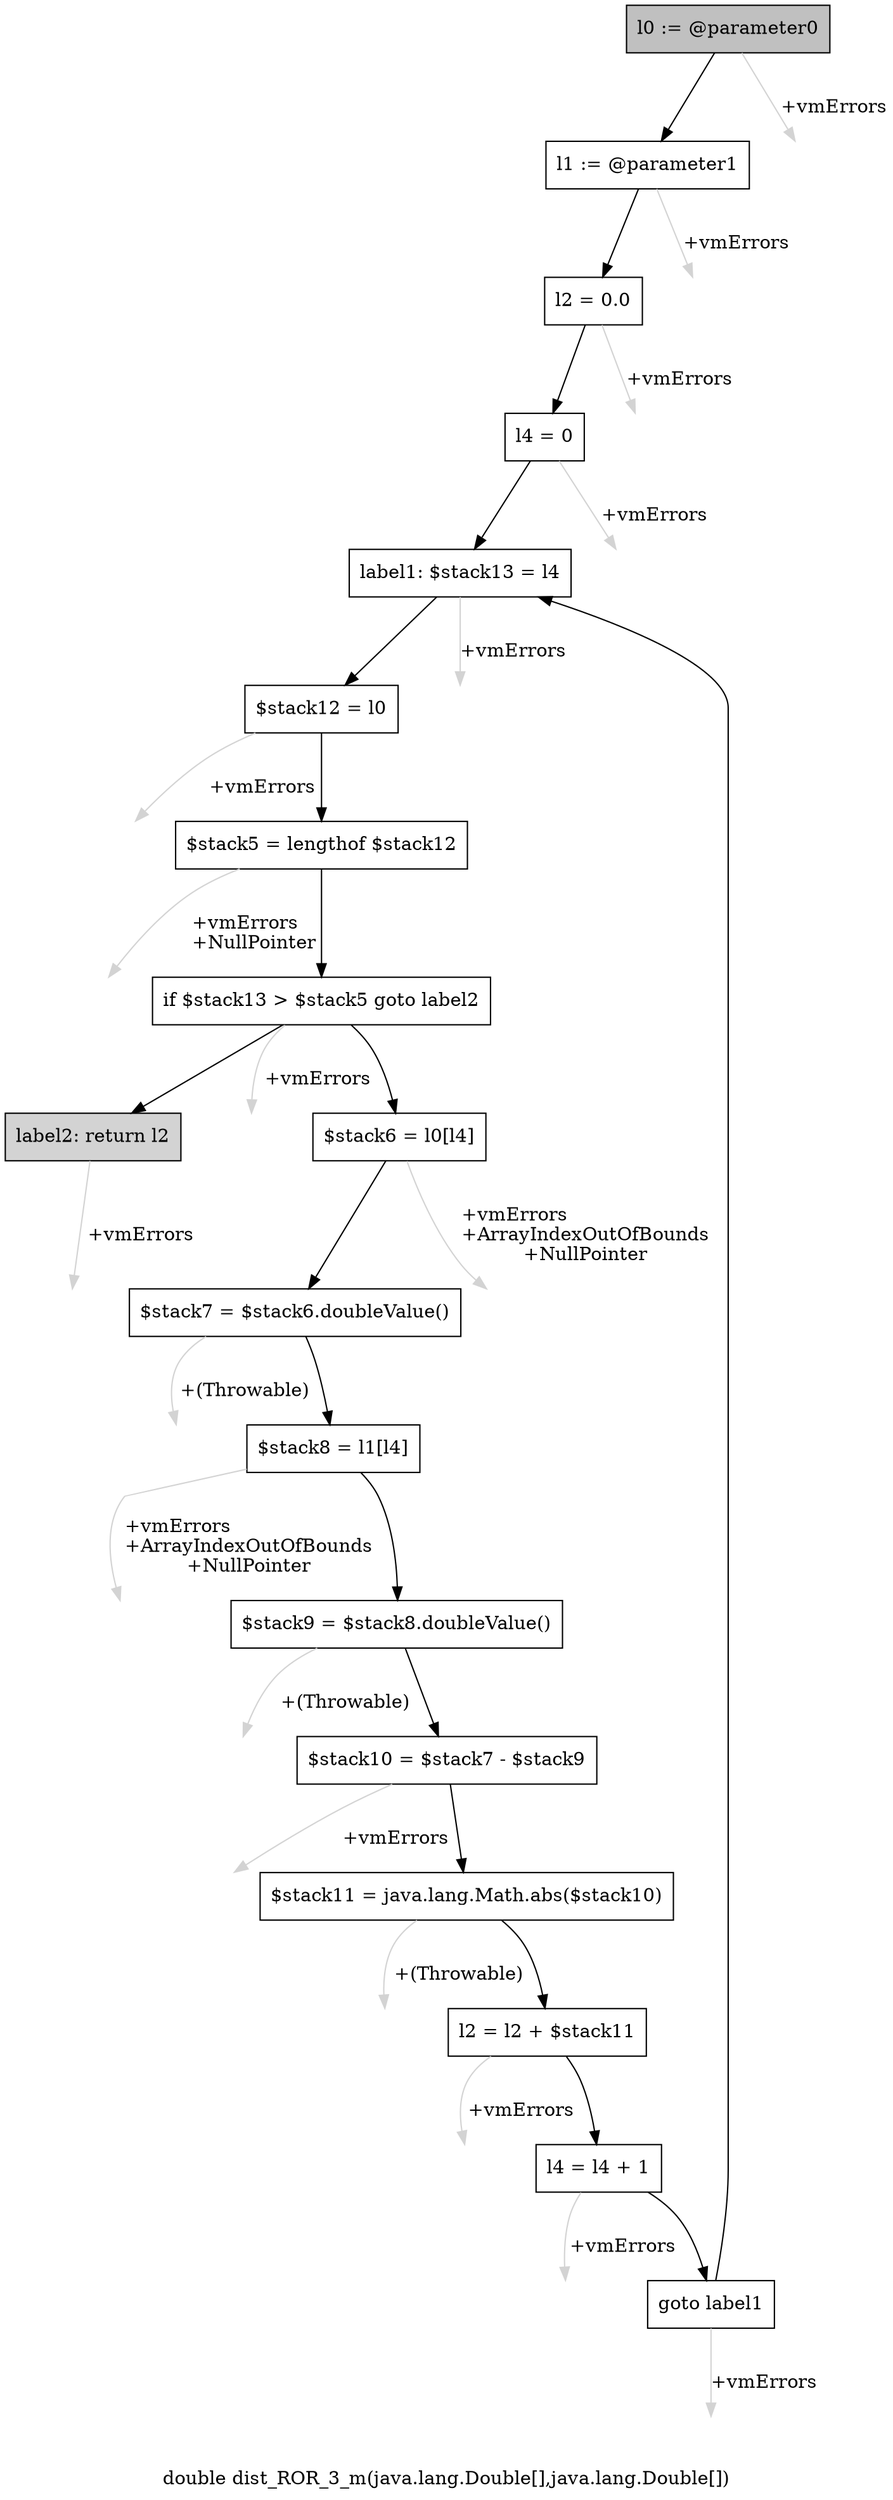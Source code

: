 digraph "double dist_ROR_3_m(java.lang.Double[],java.lang.Double[])" {
    label="double dist_ROR_3_m(java.lang.Double[],java.lang.Double[])";
    node [shape=box];
    "0" [style=filled,fillcolor=gray,label="l0 := @parameter0",];
    "1" [label="l1 := @parameter1",];
    "0"->"1" [color=black,];
    "18" [style=invis,label="Esc",];
    "0"->"18" [color=lightgray,label="\l+vmErrors",];
    "2" [label="l2 = 0.0",];
    "1"->"2" [color=black,];
    "19" [style=invis,label="Esc",];
    "1"->"19" [color=lightgray,label="\l+vmErrors",];
    "3" [label="l4 = 0",];
    "2"->"3" [color=black,];
    "20" [style=invis,label="Esc",];
    "2"->"20" [color=lightgray,label="\l+vmErrors",];
    "4" [label="label1: $stack13 = l4",];
    "3"->"4" [color=black,];
    "21" [style=invis,label="Esc",];
    "3"->"21" [color=lightgray,label="\l+vmErrors",];
    "5" [label="$stack12 = l0",];
    "4"->"5" [color=black,];
    "22" [style=invis,label="Esc",];
    "4"->"22" [color=lightgray,label="\l+vmErrors",];
    "6" [label="$stack5 = lengthof $stack12",];
    "5"->"6" [color=black,];
    "23" [style=invis,label="Esc",];
    "5"->"23" [color=lightgray,label="\l+vmErrors",];
    "7" [label="if $stack13 > $stack5 goto label2",];
    "6"->"7" [color=black,];
    "24" [style=invis,label="Esc",];
    "6"->"24" [color=lightgray,label="\l+vmErrors\l+NullPointer",];
    "8" [label="$stack6 = l0[l4]",];
    "7"->"8" [color=black,];
    "17" [style=filled,fillcolor=lightgray,label="label2: return l2",];
    "7"->"17" [color=black,];
    "25" [style=invis,label="Esc",];
    "7"->"25" [color=lightgray,label="\l+vmErrors",];
    "9" [label="$stack7 = $stack6.doubleValue()",];
    "8"->"9" [color=black,];
    "26" [style=invis,label="Esc",];
    "8"->"26" [color=lightgray,label="\l+vmErrors\l+ArrayIndexOutOfBounds\l+NullPointer",];
    "10" [label="$stack8 = l1[l4]",];
    "9"->"10" [color=black,];
    "27" [style=invis,label="Esc",];
    "9"->"27" [color=lightgray,label="\l+(Throwable)",];
    "11" [label="$stack9 = $stack8.doubleValue()",];
    "10"->"11" [color=black,];
    "28" [style=invis,label="Esc",];
    "10"->"28" [color=lightgray,label="\l+vmErrors\l+ArrayIndexOutOfBounds\l+NullPointer",];
    "12" [label="$stack10 = $stack7 - $stack9",];
    "11"->"12" [color=black,];
    "29" [style=invis,label="Esc",];
    "11"->"29" [color=lightgray,label="\l+(Throwable)",];
    "13" [label="$stack11 = java.lang.Math.abs($stack10)",];
    "12"->"13" [color=black,];
    "30" [style=invis,label="Esc",];
    "12"->"30" [color=lightgray,label="\l+vmErrors",];
    "14" [label="l2 = l2 + $stack11",];
    "13"->"14" [color=black,];
    "31" [style=invis,label="Esc",];
    "13"->"31" [color=lightgray,label="\l+(Throwable)",];
    "15" [label="l4 = l4 + 1",];
    "14"->"15" [color=black,];
    "32" [style=invis,label="Esc",];
    "14"->"32" [color=lightgray,label="\l+vmErrors",];
    "16" [label="goto label1",];
    "15"->"16" [color=black,];
    "33" [style=invis,label="Esc",];
    "15"->"33" [color=lightgray,label="\l+vmErrors",];
    "16"->"4" [color=black,];
    "34" [style=invis,label="Esc",];
    "16"->"34" [color=lightgray,label="\l+vmErrors",];
    "35" [style=invis,label="Esc",];
    "17"->"35" [color=lightgray,label="\l+vmErrors",];
}
